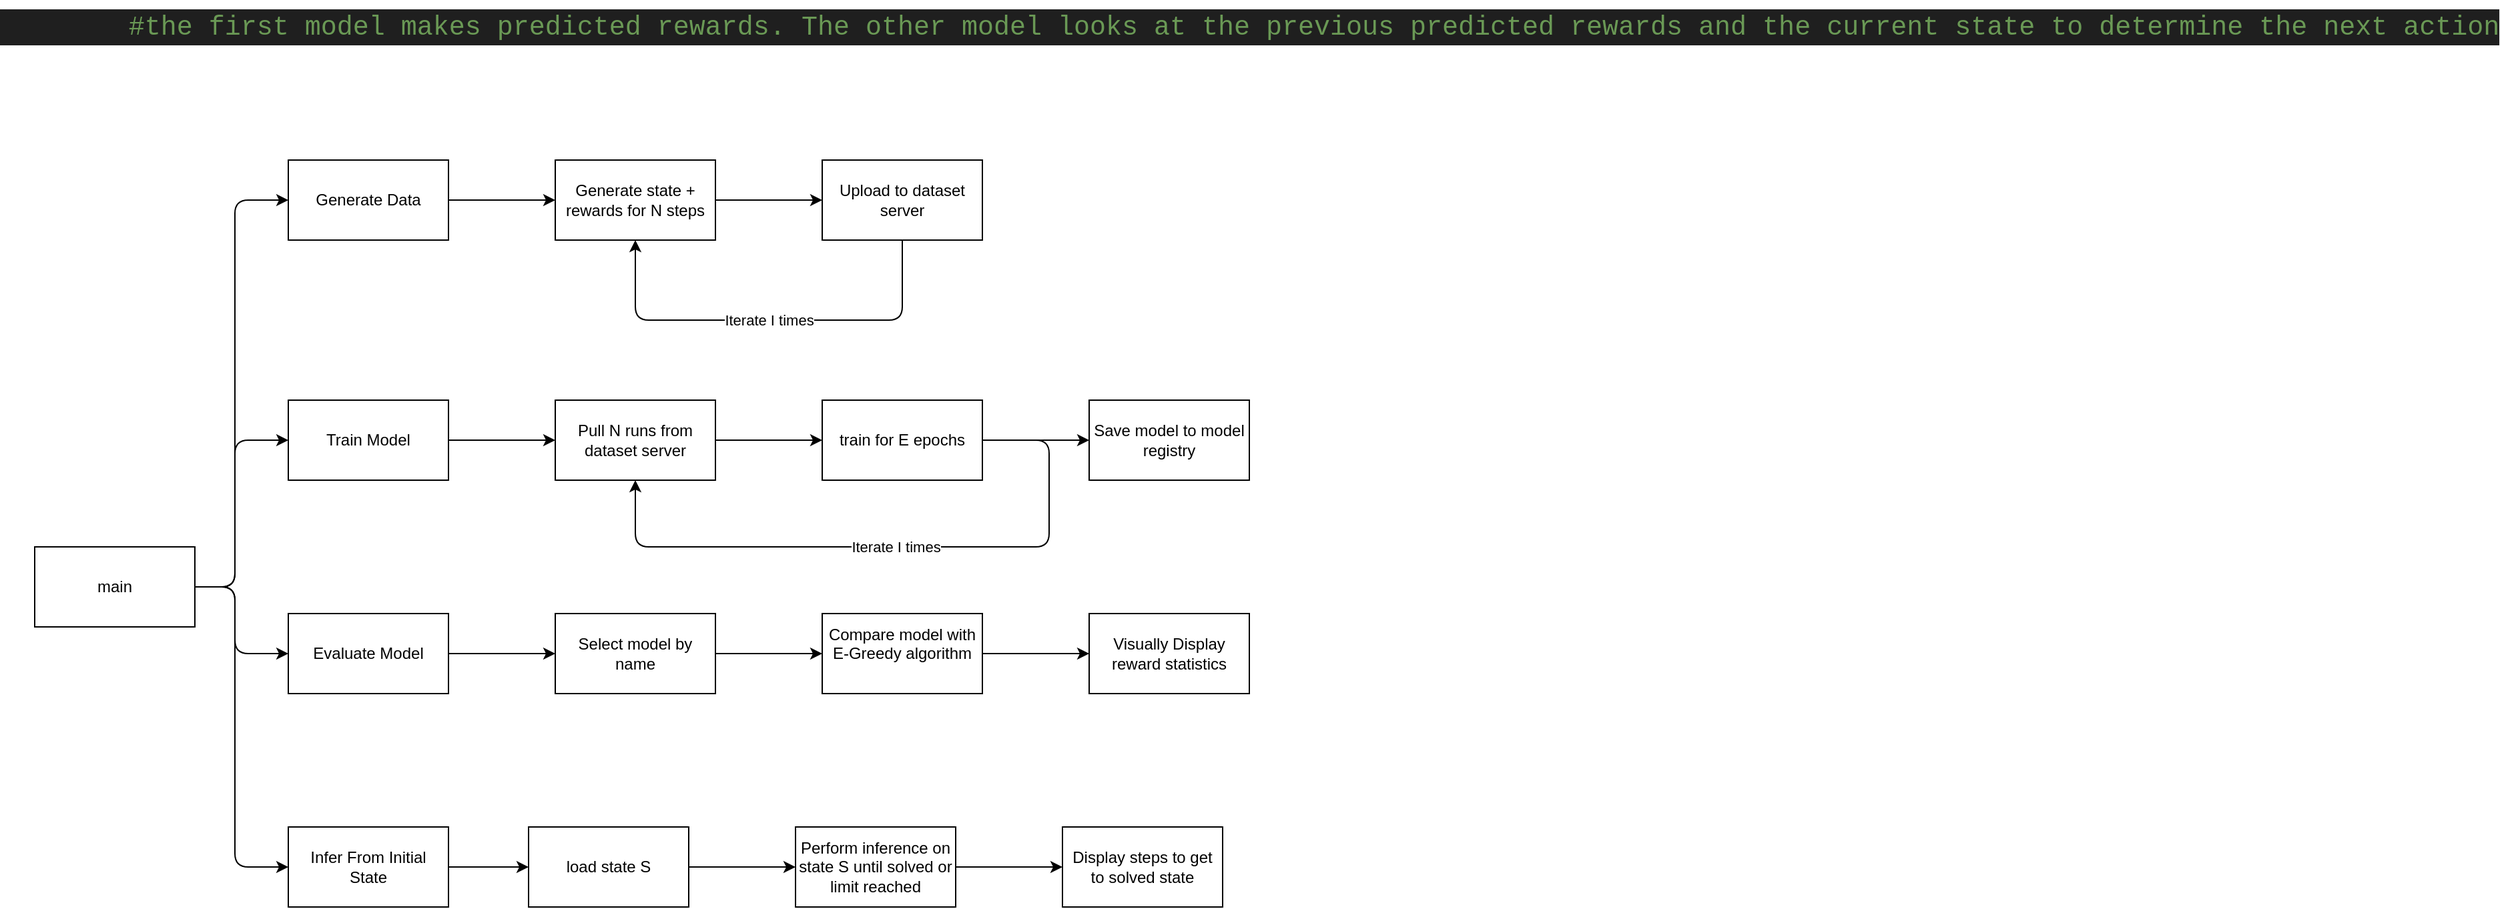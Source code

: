 <mxfile>
    <diagram id="gijX4j3WCehrdiI4il7w" name="Page-1">
        <mxGraphModel dx="1434" dy="1887" grid="1" gridSize="10" guides="1" tooltips="1" connect="1" arrows="1" fold="1" page="1" pageScale="1" pageWidth="850" pageHeight="1100" math="0" shadow="0">
            <root>
                <mxCell id="0"/>
                <mxCell id="1" parent="0"/>
                <mxCell id="7" style="edgeStyle=none;html=1;entryX=0;entryY=0.5;entryDx=0;entryDy=0;" parent="1" source="2" target="3" edge="1">
                    <mxGeometry relative="1" as="geometry">
                        <Array as="points">
                            <mxPoint x="160" y="310"/>
                            <mxPoint x="160" y="120"/>
                            <mxPoint x="160" y="20"/>
                        </Array>
                    </mxGeometry>
                </mxCell>
                <mxCell id="8" style="edgeStyle=none;html=1;exitX=1;exitY=0.5;exitDx=0;exitDy=0;entryX=0;entryY=0.5;entryDx=0;entryDy=0;" parent="1" source="2" target="4" edge="1">
                    <mxGeometry relative="1" as="geometry">
                        <Array as="points">
                            <mxPoint x="160" y="310"/>
                            <mxPoint x="160" y="240"/>
                            <mxPoint x="160" y="200"/>
                        </Array>
                    </mxGeometry>
                </mxCell>
                <mxCell id="17" style="edgeStyle=none;html=1;exitX=1;exitY=0.5;exitDx=0;exitDy=0;entryX=0;entryY=0.5;entryDx=0;entryDy=0;" parent="1" source="2" target="6" edge="1">
                    <mxGeometry relative="1" as="geometry">
                        <Array as="points">
                            <mxPoint x="160" y="310"/>
                            <mxPoint x="160" y="360"/>
                        </Array>
                    </mxGeometry>
                </mxCell>
                <mxCell id="18" style="edgeStyle=none;html=1;exitX=1;exitY=0.5;exitDx=0;exitDy=0;entryX=0;entryY=0.5;entryDx=0;entryDy=0;" parent="1" source="2" target="5" edge="1">
                    <mxGeometry relative="1" as="geometry">
                        <Array as="points">
                            <mxPoint x="160" y="310"/>
                            <mxPoint x="160" y="520"/>
                        </Array>
                    </mxGeometry>
                </mxCell>
                <mxCell id="2" value="main" style="rounded=0;whiteSpace=wrap;html=1;" parent="1" vertex="1">
                    <mxGeometry x="10" y="280" width="120" height="60" as="geometry"/>
                </mxCell>
                <mxCell id="12" value="" style="edgeStyle=none;html=1;" parent="1" source="3" target="11" edge="1">
                    <mxGeometry relative="1" as="geometry"/>
                </mxCell>
                <mxCell id="3" value="Generate Data" style="rounded=0;whiteSpace=wrap;html=1;" parent="1" vertex="1">
                    <mxGeometry x="200" y="-10" width="120" height="60" as="geometry"/>
                </mxCell>
                <mxCell id="20" value="" style="edgeStyle=none;html=1;" parent="1" source="4" target="19" edge="1">
                    <mxGeometry relative="1" as="geometry"/>
                </mxCell>
                <mxCell id="4" value="Train Model" style="rounded=0;whiteSpace=wrap;html=1;" parent="1" vertex="1">
                    <mxGeometry x="200" y="170" width="120" height="60" as="geometry"/>
                </mxCell>
                <mxCell id="33" value="" style="edgeStyle=none;html=1;" parent="1" source="5" target="32" edge="1">
                    <mxGeometry relative="1" as="geometry"/>
                </mxCell>
                <mxCell id="5" value="Infer From Initial State" style="rounded=0;whiteSpace=wrap;html=1;" parent="1" vertex="1">
                    <mxGeometry x="200" y="490" width="120" height="60" as="geometry"/>
                </mxCell>
                <mxCell id="27" value="" style="edgeStyle=none;html=1;" parent="1" source="6" target="26" edge="1">
                    <mxGeometry relative="1" as="geometry"/>
                </mxCell>
                <mxCell id="6" value="Evaluate Model" style="rounded=0;whiteSpace=wrap;html=1;" parent="1" vertex="1">
                    <mxGeometry x="200" y="330" width="120" height="60" as="geometry"/>
                </mxCell>
                <mxCell id="14" value="" style="edgeStyle=none;html=1;" parent="1" source="11" target="13" edge="1">
                    <mxGeometry relative="1" as="geometry"/>
                </mxCell>
                <mxCell id="11" value="Generate state + rewards for N steps" style="rounded=0;whiteSpace=wrap;html=1;" parent="1" vertex="1">
                    <mxGeometry x="400" y="-10" width="120" height="60" as="geometry"/>
                </mxCell>
                <mxCell id="16" value="Iterate I times" style="edgeStyle=none;html=1;entryX=0.5;entryY=1;entryDx=0;entryDy=0;" parent="1" source="13" target="11" edge="1">
                    <mxGeometry relative="1" as="geometry">
                        <mxPoint x="800" y="20" as="targetPoint"/>
                        <Array as="points">
                            <mxPoint x="660" y="110"/>
                            <mxPoint x="460" y="110"/>
                        </Array>
                    </mxGeometry>
                </mxCell>
                <mxCell id="13" value="Upload to dataset server" style="rounded=0;whiteSpace=wrap;html=1;" parent="1" vertex="1">
                    <mxGeometry x="600" y="-10" width="120" height="60" as="geometry"/>
                </mxCell>
                <mxCell id="22" value="" style="edgeStyle=none;html=1;" parent="1" source="19" target="21" edge="1">
                    <mxGeometry relative="1" as="geometry"/>
                </mxCell>
                <mxCell id="19" value="Pull N runs from dataset server" style="rounded=0;whiteSpace=wrap;html=1;" parent="1" vertex="1">
                    <mxGeometry x="400" y="170" width="120" height="60" as="geometry"/>
                </mxCell>
                <mxCell id="23" value="Iterate I times" style="edgeStyle=none;html=1;exitX=1;exitY=0.5;exitDx=0;exitDy=0;entryX=0.5;entryY=1;entryDx=0;entryDy=0;" parent="1" source="21" target="19" edge="1">
                    <mxGeometry relative="1" as="geometry">
                        <Array as="points">
                            <mxPoint x="770" y="200"/>
                            <mxPoint x="770" y="280"/>
                            <mxPoint x="460" y="280"/>
                        </Array>
                    </mxGeometry>
                </mxCell>
                <mxCell id="25" value="" style="edgeStyle=none;html=1;" parent="1" source="21" target="24" edge="1">
                    <mxGeometry relative="1" as="geometry"/>
                </mxCell>
                <mxCell id="21" value="train for E epochs" style="rounded=0;whiteSpace=wrap;html=1;" parent="1" vertex="1">
                    <mxGeometry x="600" y="170" width="120" height="60" as="geometry"/>
                </mxCell>
                <mxCell id="24" value="Save model to model registry" style="rounded=0;whiteSpace=wrap;html=1;" parent="1" vertex="1">
                    <mxGeometry x="800" y="170" width="120" height="60" as="geometry"/>
                </mxCell>
                <mxCell id="29" value="" style="edgeStyle=none;html=1;" parent="1" source="26" target="28" edge="1">
                    <mxGeometry relative="1" as="geometry"/>
                </mxCell>
                <mxCell id="26" value="Select model by name" style="rounded=0;whiteSpace=wrap;html=1;" parent="1" vertex="1">
                    <mxGeometry x="400" y="330" width="120" height="60" as="geometry"/>
                </mxCell>
                <mxCell id="31" value="" style="edgeStyle=none;html=1;" parent="1" source="28" target="30" edge="1">
                    <mxGeometry relative="1" as="geometry"/>
                </mxCell>
                <mxCell id="28" value="Compare model with E-Greedy algorithm&lt;br&gt;&lt;div&gt;&lt;div&gt;&lt;br&gt;&lt;/div&gt;&lt;/div&gt;" style="rounded=0;whiteSpace=wrap;html=1;" parent="1" vertex="1">
                    <mxGeometry x="600" y="330" width="120" height="60" as="geometry"/>
                </mxCell>
                <mxCell id="30" value="Visually Display reward statistics" style="rounded=0;whiteSpace=wrap;html=1;" parent="1" vertex="1">
                    <mxGeometry x="800" y="330" width="120" height="60" as="geometry"/>
                </mxCell>
                <mxCell id="35" value="" style="edgeStyle=none;html=1;" parent="1" source="32" target="34" edge="1">
                    <mxGeometry relative="1" as="geometry"/>
                </mxCell>
                <mxCell id="32" value="load state S" style="rounded=0;whiteSpace=wrap;html=1;" parent="1" vertex="1">
                    <mxGeometry x="380" y="490" width="120" height="60" as="geometry"/>
                </mxCell>
                <mxCell id="37" value="" style="edgeStyle=none;html=1;" parent="1" source="34" target="36" edge="1">
                    <mxGeometry relative="1" as="geometry"/>
                </mxCell>
                <mxCell id="34" value="Perform inference on state S until solved or limit reached" style="rounded=0;whiteSpace=wrap;html=1;" parent="1" vertex="1">
                    <mxGeometry x="580" y="490" width="120" height="60" as="geometry"/>
                </mxCell>
                <mxCell id="36" value="Display steps to get to solved state" style="rounded=0;whiteSpace=wrap;html=1;" parent="1" vertex="1">
                    <mxGeometry x="780" y="490" width="120" height="60" as="geometry"/>
                </mxCell>
                <mxCell id="38" value="&lt;div style=&quot;color: rgb(204, 204, 204); background-color: rgb(31, 31, 31); font-family: Consolas, &amp;quot;Courier New&amp;quot;, monospace; font-size: 20px; line-height: 27px; white-space-collapse: preserve;&quot;&gt;&lt;span style=&quot;color: #cccccc;&quot;&gt;&amp;nbsp; &amp;nbsp; &amp;nbsp; &amp;nbsp; &lt;/span&gt;&lt;span style=&quot;color: #6a9955;&quot;&gt;#the first model makes predicted rewards. The other model looks at the previous predicted rewards and the current state to determine the next action&lt;/span&gt;&lt;/div&gt;" style="text;html=1;align=center;verticalAlign=middle;resizable=0;points=[];autosize=1;strokeColor=none;fillColor=none;" vertex="1" parent="1">
                    <mxGeometry x="50" y="-130" width="1740" height="40" as="geometry"/>
                </mxCell>
            </root>
        </mxGraphModel>
    </diagram>
</mxfile>